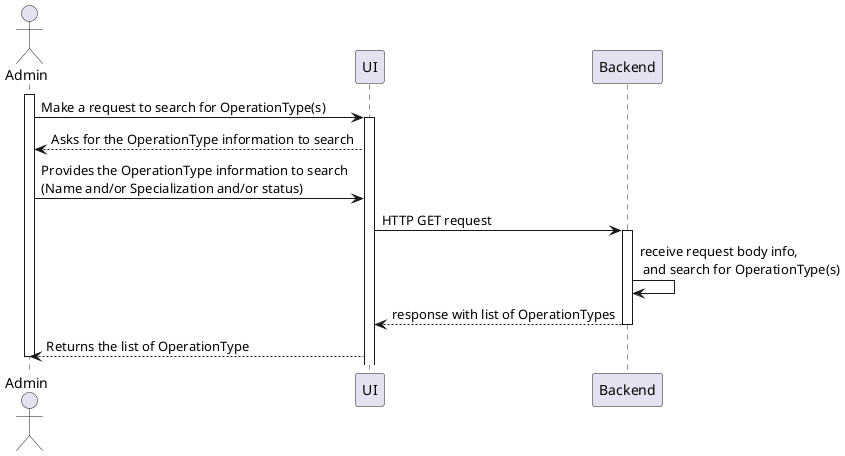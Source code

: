 ```plantuml
@startuml Process_View
actor Admin 
participant UI 
participant Backend

activate Admin

Admin -> UI: Make a request to search for OperationType(s)
activate UI
UI --> Admin : Asks for the OperationType information to search
Admin -> UI: Provides the OperationType information to search\n(Name and/or Specialization and/or status)
UI->Backend: HTTP GET request
activate Backend

Backend -> Backend: receive request body info,\n and search for OperationType(s)

UI<-- Backend: response with list of OperationTypes
deactivate Backend
UI --> Admin : Returns the list of OperationType 
deactivate Admin

@enduml
```